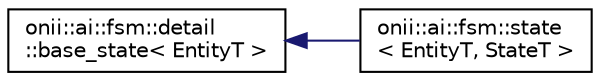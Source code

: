 digraph "Graphical Class Hierarchy"
{
  edge [fontname="Helvetica",fontsize="10",labelfontname="Helvetica",labelfontsize="10"];
  node [fontname="Helvetica",fontsize="10",shape=record];
  rankdir="LR";
  Node1 [label="onii::ai::fsm::detail\l::base_state\< EntityT \>",height=0.2,width=0.4,color="black", fillcolor="white", style="filled",URL="$d9/ded/classonii_1_1ai_1_1fsm_1_1detail_1_1base__state.html",tooltip="Base class for state implementation. "];
  Node1 -> Node2 [dir="back",color="midnightblue",fontsize="10",style="solid",fontname="Helvetica"];
  Node2 [label="onii::ai::fsm::state\l\< EntityT, StateT \>",height=0.2,width=0.4,color="black", fillcolor="white", style="filled",URL="$dc/d3b/classonii_1_1ai_1_1fsm_1_1state.html",tooltip="Base class for state implementation. "];
}
